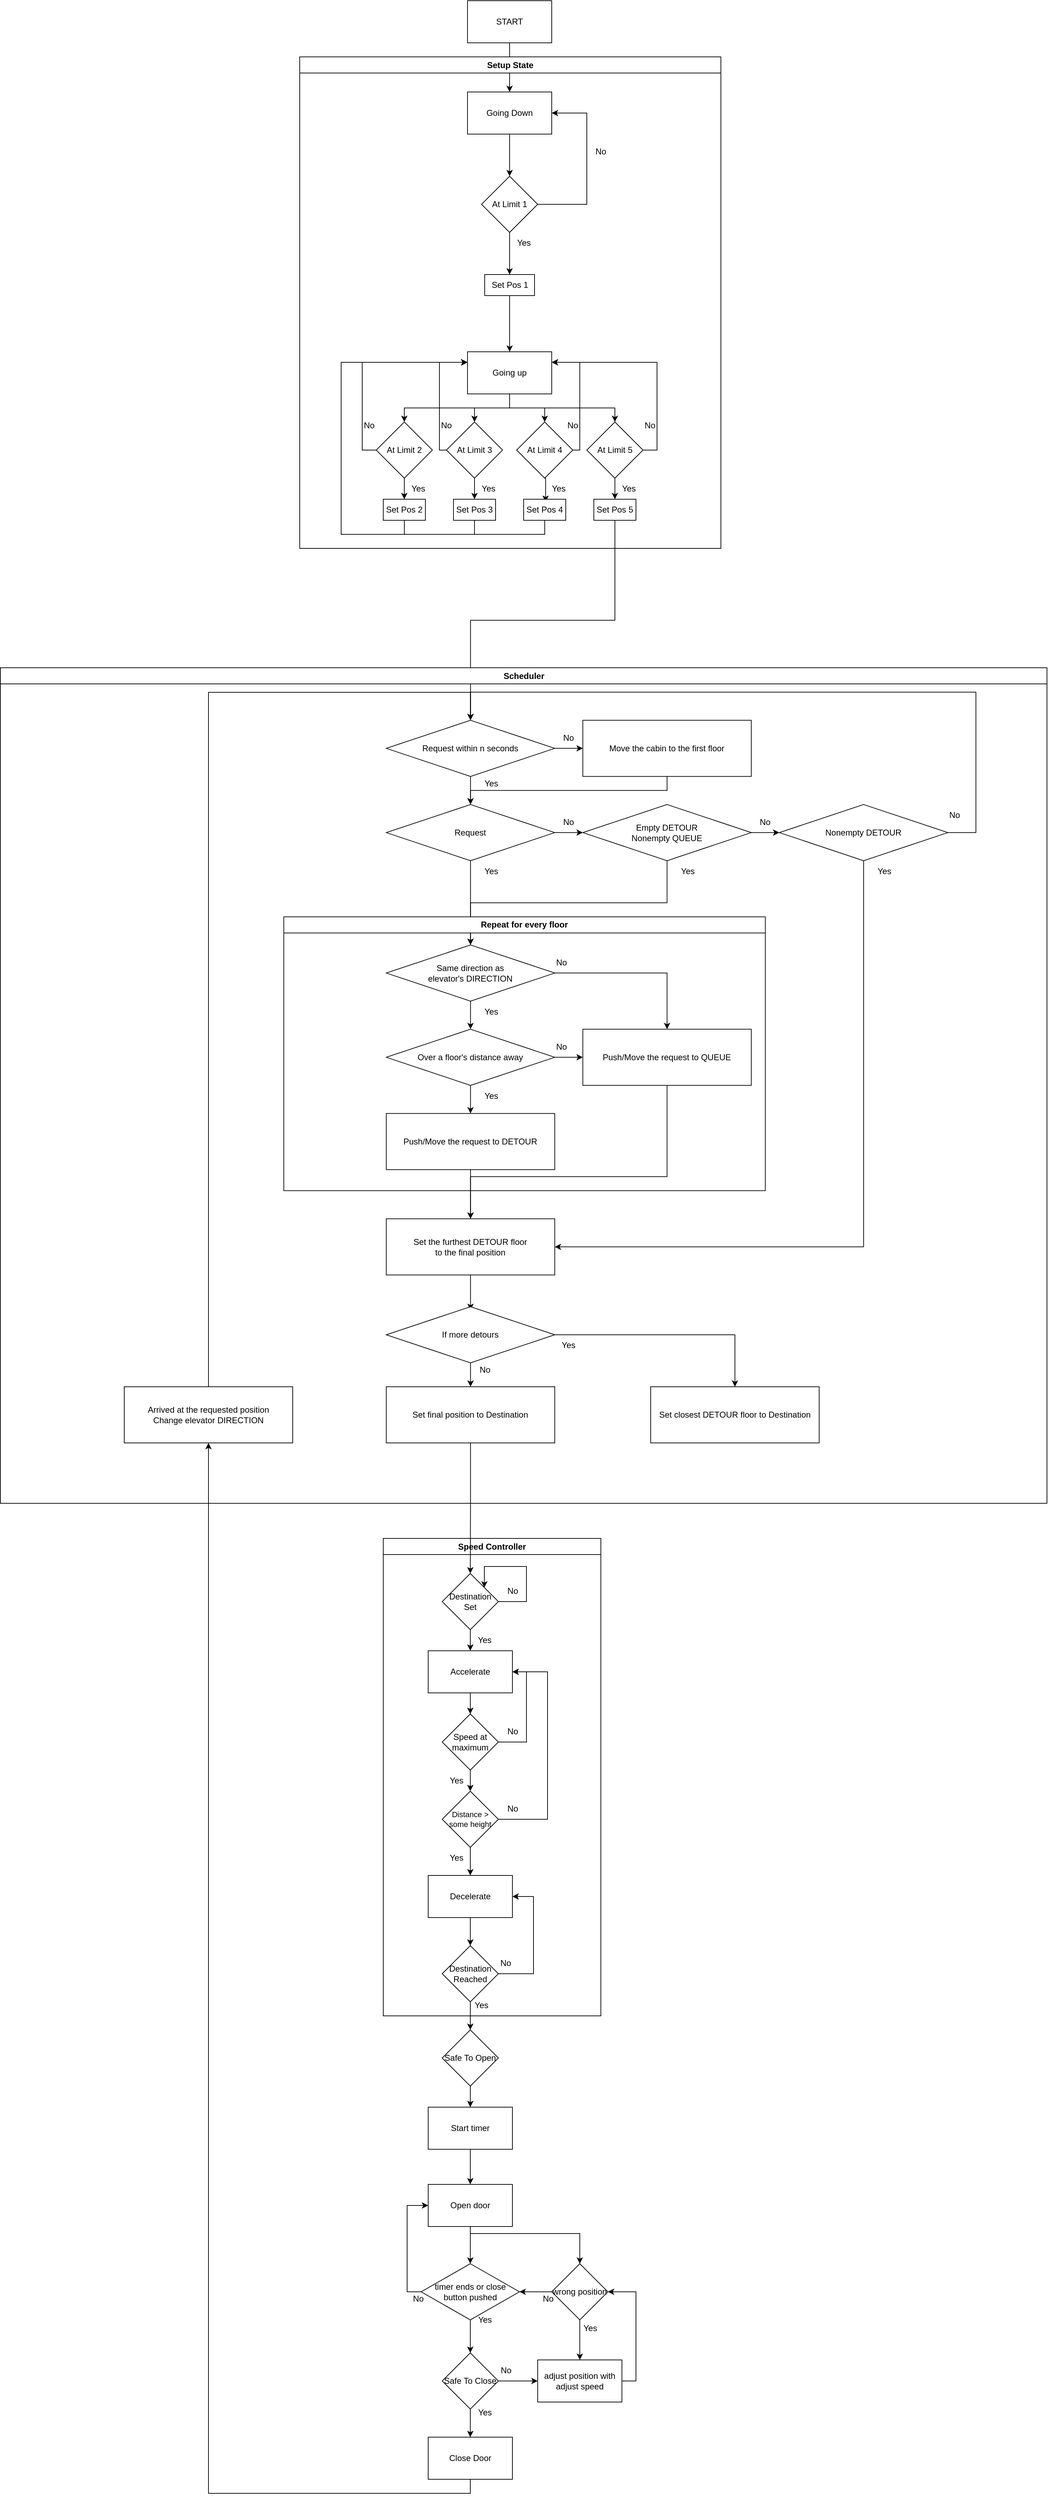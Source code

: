 <mxfile version="21.3.4" type="github">
  <diagram id="C5RBs43oDa-KdzZeNtuy" name="Page-1">
    <mxGraphModel dx="2062" dy="1802" grid="1" gridSize="10" guides="1" tooltips="1" connect="1" arrows="1" fold="1" page="1" pageScale="1" pageWidth="827" pageHeight="1169" math="0" shadow="0">
      <root>
        <mxCell id="WIyWlLk6GJQsqaUBKTNV-0" />
        <mxCell id="WIyWlLk6GJQsqaUBKTNV-1" parent="WIyWlLk6GJQsqaUBKTNV-0" />
        <mxCell id="KUegb2pEJNCCUv6VGKL3-1" value="START" style="rounded=0;whiteSpace=wrap;html=1;" parent="WIyWlLk6GJQsqaUBKTNV-1" vertex="1">
          <mxGeometry x="359" y="-260" width="120" height="60" as="geometry" />
        </mxCell>
        <mxCell id="PjDb65TZB7esLaK4prwO-40" style="edgeStyle=orthogonalEdgeStyle;rounded=0;orthogonalLoop=1;jettySize=auto;html=1;exitX=0.5;exitY=1;exitDx=0;exitDy=0;entryX=0.5;entryY=0;entryDx=0;entryDy=0;" parent="WIyWlLk6GJQsqaUBKTNV-1" source="KUegb2pEJNCCUv6VGKL3-19" target="PjDb65TZB7esLaK4prwO-33" edge="1">
          <mxGeometry relative="1" as="geometry" />
        </mxCell>
        <mxCell id="PjDb65TZB7esLaK4prwO-43" style="edgeStyle=orthogonalEdgeStyle;rounded=0;orthogonalLoop=1;jettySize=auto;html=1;exitX=0.5;exitY=1;exitDx=0;exitDy=0;entryX=0.5;entryY=0;entryDx=0;entryDy=0;" parent="WIyWlLk6GJQsqaUBKTNV-1" source="KUegb2pEJNCCUv6VGKL3-19" target="PjDb65TZB7esLaK4prwO-38" edge="1">
          <mxGeometry relative="1" as="geometry">
            <Array as="points">
              <mxPoint x="363" y="2920" />
              <mxPoint x="519" y="2920" />
            </Array>
          </mxGeometry>
        </mxCell>
        <mxCell id="KUegb2pEJNCCUv6VGKL3-19" value="&lt;div&gt;Open door&lt;br&gt;&lt;/div&gt;" style="rounded=0;whiteSpace=wrap;html=1;" parent="WIyWlLk6GJQsqaUBKTNV-1" vertex="1">
          <mxGeometry x="303" y="2850" width="120" height="60" as="geometry" />
        </mxCell>
        <mxCell id="MLI5FqGJ_AWgqwZT2h3A-171" style="edgeStyle=orthogonalEdgeStyle;rounded=0;orthogonalLoop=1;jettySize=auto;html=1;exitX=0.5;exitY=1;exitDx=0;exitDy=0;entryX=0.5;entryY=0;entryDx=0;entryDy=0;" edge="1" parent="WIyWlLk6GJQsqaUBKTNV-1" source="KUegb2pEJNCCUv6VGKL3-20" target="MLI5FqGJ_AWgqwZT2h3A-170">
          <mxGeometry relative="1" as="geometry" />
        </mxCell>
        <mxCell id="KUegb2pEJNCCUv6VGKL3-20" value="Safe To Open" style="rhombus;whiteSpace=wrap;html=1;" parent="WIyWlLk6GJQsqaUBKTNV-1" vertex="1">
          <mxGeometry x="323" y="2630" width="80" height="80" as="geometry" />
        </mxCell>
        <mxCell id="PjDb65TZB7esLaK4prwO-21" style="edgeStyle=orthogonalEdgeStyle;rounded=0;orthogonalLoop=1;jettySize=auto;html=1;exitX=0.5;exitY=1;exitDx=0;exitDy=0;entryX=0.5;entryY=0;entryDx=0;entryDy=0;" parent="WIyWlLk6GJQsqaUBKTNV-1" source="KUegb2pEJNCCUv6VGKL3-28" target="KUegb2pEJNCCUv6VGKL3-30" edge="1">
          <mxGeometry relative="1" as="geometry" />
        </mxCell>
        <mxCell id="MLI5FqGJ_AWgqwZT2h3A-175" style="edgeStyle=orthogonalEdgeStyle;rounded=0;orthogonalLoop=1;jettySize=auto;html=1;exitX=1;exitY=0.5;exitDx=0;exitDy=0;entryX=0;entryY=0.5;entryDx=0;entryDy=0;" edge="1" parent="WIyWlLk6GJQsqaUBKTNV-1" source="KUegb2pEJNCCUv6VGKL3-28" target="PjDb65TZB7esLaK4prwO-39">
          <mxGeometry relative="1" as="geometry" />
        </mxCell>
        <mxCell id="KUegb2pEJNCCUv6VGKL3-28" value="Safe To Close" style="rhombus;whiteSpace=wrap;html=1;" parent="WIyWlLk6GJQsqaUBKTNV-1" vertex="1">
          <mxGeometry x="323" y="3090" width="80" height="80" as="geometry" />
        </mxCell>
        <mxCell id="MLI5FqGJ_AWgqwZT2h3A-163" style="edgeStyle=orthogonalEdgeStyle;rounded=0;orthogonalLoop=1;jettySize=auto;html=1;exitX=0.5;exitY=1;exitDx=0;exitDy=0;entryX=0.5;entryY=1;entryDx=0;entryDy=0;" edge="1" parent="WIyWlLk6GJQsqaUBKTNV-1" source="KUegb2pEJNCCUv6VGKL3-30" target="MLI5FqGJ_AWgqwZT2h3A-59">
          <mxGeometry relative="1" as="geometry">
            <mxPoint x="290" y="2026" as="targetPoint" />
          </mxGeometry>
        </mxCell>
        <mxCell id="KUegb2pEJNCCUv6VGKL3-30" value="Close Door" style="rounded=0;whiteSpace=wrap;html=1;" parent="WIyWlLk6GJQsqaUBKTNV-1" vertex="1">
          <mxGeometry x="303" y="3210" width="120" height="60" as="geometry" />
        </mxCell>
        <mxCell id="PjDb65TZB7esLaK4prwO-0" value="" style="endArrow=classic;html=1;rounded=0;exitX=0.5;exitY=1;exitDx=0;exitDy=0;entryX=0.5;entryY=0;entryDx=0;entryDy=0;" parent="WIyWlLk6GJQsqaUBKTNV-1" source="KUegb2pEJNCCUv6VGKL3-1" target="idZ3cXCQBG7l4Nyf4EMK-48" edge="1">
          <mxGeometry width="50" height="50" relative="1" as="geometry">
            <mxPoint x="180" y="60" as="sourcePoint" />
            <mxPoint x="420" y="-130" as="targetPoint" />
          </mxGeometry>
        </mxCell>
        <mxCell id="PjDb65TZB7esLaK4prwO-41" style="edgeStyle=orthogonalEdgeStyle;rounded=0;orthogonalLoop=1;jettySize=auto;html=1;exitX=0.5;exitY=1;exitDx=0;exitDy=0;entryX=0.5;entryY=0;entryDx=0;entryDy=0;" parent="WIyWlLk6GJQsqaUBKTNV-1" source="PjDb65TZB7esLaK4prwO-33" target="KUegb2pEJNCCUv6VGKL3-28" edge="1">
          <mxGeometry relative="1" as="geometry" />
        </mxCell>
        <mxCell id="PjDb65TZB7esLaK4prwO-42" style="edgeStyle=orthogonalEdgeStyle;rounded=0;orthogonalLoop=1;jettySize=auto;html=1;exitX=0;exitY=0.5;exitDx=0;exitDy=0;entryX=0;entryY=0.5;entryDx=0;entryDy=0;" parent="WIyWlLk6GJQsqaUBKTNV-1" source="PjDb65TZB7esLaK4prwO-33" target="KUegb2pEJNCCUv6VGKL3-19" edge="1">
          <mxGeometry relative="1" as="geometry" />
        </mxCell>
        <mxCell id="PjDb65TZB7esLaK4prwO-33" value="&lt;div&gt;timer ends or close &lt;br&gt;&lt;/div&gt;&lt;div&gt;button pushed&lt;/div&gt;" style="rhombus;whiteSpace=wrap;html=1;" parent="WIyWlLk6GJQsqaUBKTNV-1" vertex="1">
          <mxGeometry x="293" y="2963" width="140" height="80" as="geometry" />
        </mxCell>
        <mxCell id="PjDb65TZB7esLaK4prwO-44" style="edgeStyle=orthogonalEdgeStyle;rounded=0;orthogonalLoop=1;jettySize=auto;html=1;exitX=0.5;exitY=1;exitDx=0;exitDy=0;entryX=0.5;entryY=0;entryDx=0;entryDy=0;" parent="WIyWlLk6GJQsqaUBKTNV-1" source="PjDb65TZB7esLaK4prwO-38" target="PjDb65TZB7esLaK4prwO-39" edge="1">
          <mxGeometry relative="1" as="geometry" />
        </mxCell>
        <mxCell id="PjDb65TZB7esLaK4prwO-46" style="edgeStyle=orthogonalEdgeStyle;rounded=0;orthogonalLoop=1;jettySize=auto;html=1;exitX=0;exitY=0.5;exitDx=0;exitDy=0;entryX=1;entryY=0.5;entryDx=0;entryDy=0;" parent="WIyWlLk6GJQsqaUBKTNV-1" source="PjDb65TZB7esLaK4prwO-38" target="PjDb65TZB7esLaK4prwO-33" edge="1">
          <mxGeometry relative="1" as="geometry" />
        </mxCell>
        <mxCell id="PjDb65TZB7esLaK4prwO-38" value="wrong position" style="rhombus;whiteSpace=wrap;html=1;" parent="WIyWlLk6GJQsqaUBKTNV-1" vertex="1">
          <mxGeometry x="479" y="2963" width="80" height="80" as="geometry" />
        </mxCell>
        <mxCell id="PjDb65TZB7esLaK4prwO-45" style="edgeStyle=orthogonalEdgeStyle;rounded=0;orthogonalLoop=1;jettySize=auto;html=1;exitX=1;exitY=0.5;exitDx=0;exitDy=0;entryX=1;entryY=0.5;entryDx=0;entryDy=0;" parent="WIyWlLk6GJQsqaUBKTNV-1" source="PjDb65TZB7esLaK4prwO-39" target="PjDb65TZB7esLaK4prwO-38" edge="1">
          <mxGeometry relative="1" as="geometry" />
        </mxCell>
        <mxCell id="PjDb65TZB7esLaK4prwO-39" value="adjust position with adjust speed" style="rounded=0;whiteSpace=wrap;html=1;" parent="WIyWlLk6GJQsqaUBKTNV-1" vertex="1">
          <mxGeometry x="459" y="3100" width="120" height="60" as="geometry" />
        </mxCell>
        <mxCell id="idZ3cXCQBG7l4Nyf4EMK-47" style="edgeStyle=orthogonalEdgeStyle;rounded=0;orthogonalLoop=1;jettySize=auto;html=1;exitX=0.5;exitY=1;exitDx=0;exitDy=0;entryX=0.5;entryY=0;entryDx=0;entryDy=0;" parent="WIyWlLk6GJQsqaUBKTNV-1" source="idZ3cXCQBG7l4Nyf4EMK-48" target="idZ3cXCQBG7l4Nyf4EMK-53" edge="1">
          <mxGeometry relative="1" as="geometry" />
        </mxCell>
        <mxCell id="idZ3cXCQBG7l4Nyf4EMK-48" value="Going Down&lt;div&gt;&lt;/div&gt;" style="rounded=0;whiteSpace=wrap;html=1;" parent="WIyWlLk6GJQsqaUBKTNV-1" vertex="1">
          <mxGeometry x="359" y="-130" width="120" height="60" as="geometry" />
        </mxCell>
        <mxCell id="idZ3cXCQBG7l4Nyf4EMK-51" style="edgeStyle=orthogonalEdgeStyle;rounded=0;orthogonalLoop=1;jettySize=auto;html=1;exitX=1;exitY=0.5;exitDx=0;exitDy=0;entryX=1;entryY=0.5;entryDx=0;entryDy=0;" parent="WIyWlLk6GJQsqaUBKTNV-1" source="idZ3cXCQBG7l4Nyf4EMK-53" target="idZ3cXCQBG7l4Nyf4EMK-48" edge="1">
          <mxGeometry relative="1" as="geometry">
            <Array as="points">
              <mxPoint x="529" y="30" />
              <mxPoint x="529" y="-100" />
            </Array>
          </mxGeometry>
        </mxCell>
        <mxCell id="idZ3cXCQBG7l4Nyf4EMK-52" style="edgeStyle=orthogonalEdgeStyle;rounded=0;orthogonalLoop=1;jettySize=auto;html=1;exitX=0.5;exitY=1;exitDx=0;exitDy=0;entryX=0.5;entryY=0;entryDx=0;entryDy=0;" parent="WIyWlLk6GJQsqaUBKTNV-1" source="idZ3cXCQBG7l4Nyf4EMK-53" target="idZ3cXCQBG7l4Nyf4EMK-92" edge="1">
          <mxGeometry relative="1" as="geometry" />
        </mxCell>
        <mxCell id="idZ3cXCQBG7l4Nyf4EMK-53" value="At Limit 1" style="rhombus;whiteSpace=wrap;html=1;" parent="WIyWlLk6GJQsqaUBKTNV-1" vertex="1">
          <mxGeometry x="379" y="-10" width="80" height="80" as="geometry" />
        </mxCell>
        <mxCell id="idZ3cXCQBG7l4Nyf4EMK-54" value="No" style="text;html=1;strokeColor=none;fillColor=none;align=center;verticalAlign=middle;whiteSpace=wrap;rounded=0;" parent="WIyWlLk6GJQsqaUBKTNV-1" vertex="1">
          <mxGeometry x="519" y="-60" width="60" height="30" as="geometry" />
        </mxCell>
        <mxCell id="idZ3cXCQBG7l4Nyf4EMK-55" value="Yes" style="text;html=1;align=center;verticalAlign=middle;resizable=0;points=[];autosize=1;strokeColor=none;fillColor=none;" parent="WIyWlLk6GJQsqaUBKTNV-1" vertex="1">
          <mxGeometry x="419" y="70" width="40" height="30" as="geometry" />
        </mxCell>
        <mxCell id="idZ3cXCQBG7l4Nyf4EMK-56" style="edgeStyle=orthogonalEdgeStyle;rounded=0;orthogonalLoop=1;jettySize=auto;html=1;exitX=0.5;exitY=1;exitDx=0;exitDy=0;" parent="WIyWlLk6GJQsqaUBKTNV-1" source="idZ3cXCQBG7l4Nyf4EMK-60" target="idZ3cXCQBG7l4Nyf4EMK-66" edge="1">
          <mxGeometry relative="1" as="geometry" />
        </mxCell>
        <mxCell id="idZ3cXCQBG7l4Nyf4EMK-57" style="edgeStyle=orthogonalEdgeStyle;rounded=0;orthogonalLoop=1;jettySize=auto;html=1;exitX=0.5;exitY=1;exitDx=0;exitDy=0;entryX=0.5;entryY=0;entryDx=0;entryDy=0;" parent="WIyWlLk6GJQsqaUBKTNV-1" source="idZ3cXCQBG7l4Nyf4EMK-60" target="idZ3cXCQBG7l4Nyf4EMK-63" edge="1">
          <mxGeometry relative="1" as="geometry" />
        </mxCell>
        <mxCell id="idZ3cXCQBG7l4Nyf4EMK-58" style="edgeStyle=orthogonalEdgeStyle;rounded=0;orthogonalLoop=1;jettySize=auto;html=1;exitX=0.5;exitY=1;exitDx=0;exitDy=0;entryX=0.5;entryY=0;entryDx=0;entryDy=0;" parent="WIyWlLk6GJQsqaUBKTNV-1" source="idZ3cXCQBG7l4Nyf4EMK-60" target="idZ3cXCQBG7l4Nyf4EMK-69" edge="1">
          <mxGeometry relative="1" as="geometry" />
        </mxCell>
        <mxCell id="idZ3cXCQBG7l4Nyf4EMK-59" style="edgeStyle=orthogonalEdgeStyle;rounded=0;orthogonalLoop=1;jettySize=auto;html=1;exitX=0.5;exitY=1;exitDx=0;exitDy=0;entryX=0.5;entryY=0;entryDx=0;entryDy=0;" parent="WIyWlLk6GJQsqaUBKTNV-1" source="idZ3cXCQBG7l4Nyf4EMK-60" target="idZ3cXCQBG7l4Nyf4EMK-72" edge="1">
          <mxGeometry relative="1" as="geometry" />
        </mxCell>
        <mxCell id="idZ3cXCQBG7l4Nyf4EMK-60" value="Going up" style="rounded=0;whiteSpace=wrap;html=1;" parent="WIyWlLk6GJQsqaUBKTNV-1" vertex="1">
          <mxGeometry x="359" y="240" width="120" height="60" as="geometry" />
        </mxCell>
        <mxCell id="idZ3cXCQBG7l4Nyf4EMK-61" style="edgeStyle=orthogonalEdgeStyle;rounded=0;orthogonalLoop=1;jettySize=auto;html=1;exitX=0.5;exitY=1;exitDx=0;exitDy=0;entryX=0.5;entryY=0;entryDx=0;entryDy=0;" parent="WIyWlLk6GJQsqaUBKTNV-1" source="idZ3cXCQBG7l4Nyf4EMK-63" target="idZ3cXCQBG7l4Nyf4EMK-76" edge="1">
          <mxGeometry relative="1" as="geometry" />
        </mxCell>
        <mxCell id="idZ3cXCQBG7l4Nyf4EMK-62" style="edgeStyle=orthogonalEdgeStyle;rounded=0;orthogonalLoop=1;jettySize=auto;html=1;exitX=0;exitY=0.5;exitDx=0;exitDy=0;entryX=0;entryY=0.25;entryDx=0;entryDy=0;" parent="WIyWlLk6GJQsqaUBKTNV-1" source="idZ3cXCQBG7l4Nyf4EMK-63" target="idZ3cXCQBG7l4Nyf4EMK-60" edge="1">
          <mxGeometry relative="1" as="geometry">
            <Array as="points">
              <mxPoint x="319" y="380" />
              <mxPoint x="319" y="255" />
            </Array>
          </mxGeometry>
        </mxCell>
        <mxCell id="idZ3cXCQBG7l4Nyf4EMK-63" value="At Limit 3" style="rhombus;whiteSpace=wrap;html=1;" parent="WIyWlLk6GJQsqaUBKTNV-1" vertex="1">
          <mxGeometry x="329" y="340" width="80" height="80" as="geometry" />
        </mxCell>
        <mxCell id="idZ3cXCQBG7l4Nyf4EMK-64" style="edgeStyle=orthogonalEdgeStyle;rounded=0;orthogonalLoop=1;jettySize=auto;html=1;exitX=0.5;exitY=1;exitDx=0;exitDy=0;entryX=0.5;entryY=0;entryDx=0;entryDy=0;" parent="WIyWlLk6GJQsqaUBKTNV-1" source="idZ3cXCQBG7l4Nyf4EMK-66" target="idZ3cXCQBG7l4Nyf4EMK-74" edge="1">
          <mxGeometry relative="1" as="geometry" />
        </mxCell>
        <mxCell id="idZ3cXCQBG7l4Nyf4EMK-65" style="edgeStyle=orthogonalEdgeStyle;rounded=0;orthogonalLoop=1;jettySize=auto;html=1;exitX=0;exitY=0.5;exitDx=0;exitDy=0;entryX=0;entryY=0.25;entryDx=0;entryDy=0;" parent="WIyWlLk6GJQsqaUBKTNV-1" source="idZ3cXCQBG7l4Nyf4EMK-66" target="idZ3cXCQBG7l4Nyf4EMK-60" edge="1">
          <mxGeometry relative="1" as="geometry" />
        </mxCell>
        <mxCell id="idZ3cXCQBG7l4Nyf4EMK-66" value="At Limit 2" style="rhombus;whiteSpace=wrap;html=1;" parent="WIyWlLk6GJQsqaUBKTNV-1" vertex="1">
          <mxGeometry x="229" y="340" width="80" height="80" as="geometry" />
        </mxCell>
        <mxCell id="idZ3cXCQBG7l4Nyf4EMK-67" style="edgeStyle=orthogonalEdgeStyle;rounded=0;orthogonalLoop=1;jettySize=auto;html=1;exitX=0.5;exitY=1;exitDx=0;exitDy=0;entryX=0.521;entryY=0.129;entryDx=0;entryDy=0;entryPerimeter=0;" parent="WIyWlLk6GJQsqaUBKTNV-1" source="idZ3cXCQBG7l4Nyf4EMK-69" target="idZ3cXCQBG7l4Nyf4EMK-78" edge="1">
          <mxGeometry relative="1" as="geometry" />
        </mxCell>
        <mxCell id="idZ3cXCQBG7l4Nyf4EMK-68" style="edgeStyle=orthogonalEdgeStyle;rounded=0;orthogonalLoop=1;jettySize=auto;html=1;exitX=1;exitY=0.5;exitDx=0;exitDy=0;entryX=1;entryY=0.25;entryDx=0;entryDy=0;" parent="WIyWlLk6GJQsqaUBKTNV-1" source="idZ3cXCQBG7l4Nyf4EMK-69" target="idZ3cXCQBG7l4Nyf4EMK-60" edge="1">
          <mxGeometry relative="1" as="geometry">
            <Array as="points">
              <mxPoint x="519" y="380" />
              <mxPoint x="519" y="255" />
            </Array>
          </mxGeometry>
        </mxCell>
        <mxCell id="idZ3cXCQBG7l4Nyf4EMK-69" value="At Limit 4" style="rhombus;whiteSpace=wrap;html=1;" parent="WIyWlLk6GJQsqaUBKTNV-1" vertex="1">
          <mxGeometry x="429" y="340" width="80" height="80" as="geometry" />
        </mxCell>
        <mxCell id="idZ3cXCQBG7l4Nyf4EMK-70" style="edgeStyle=orthogonalEdgeStyle;rounded=0;orthogonalLoop=1;jettySize=auto;html=1;exitX=0.5;exitY=1;exitDx=0;exitDy=0;entryX=0.5;entryY=0;entryDx=0;entryDy=0;" parent="WIyWlLk6GJQsqaUBKTNV-1" source="idZ3cXCQBG7l4Nyf4EMK-72" target="idZ3cXCQBG7l4Nyf4EMK-80" edge="1">
          <mxGeometry relative="1" as="geometry" />
        </mxCell>
        <mxCell id="idZ3cXCQBG7l4Nyf4EMK-71" style="edgeStyle=orthogonalEdgeStyle;rounded=0;orthogonalLoop=1;jettySize=auto;html=1;exitX=1;exitY=0.5;exitDx=0;exitDy=0;entryX=1;entryY=0.25;entryDx=0;entryDy=0;" parent="WIyWlLk6GJQsqaUBKTNV-1" source="idZ3cXCQBG7l4Nyf4EMK-72" target="idZ3cXCQBG7l4Nyf4EMK-60" edge="1">
          <mxGeometry relative="1" as="geometry" />
        </mxCell>
        <mxCell id="idZ3cXCQBG7l4Nyf4EMK-72" value="At Limit 5" style="rhombus;whiteSpace=wrap;html=1;" parent="WIyWlLk6GJQsqaUBKTNV-1" vertex="1">
          <mxGeometry x="529" y="340" width="80" height="80" as="geometry" />
        </mxCell>
        <mxCell id="idZ3cXCQBG7l4Nyf4EMK-73" style="edgeStyle=orthogonalEdgeStyle;rounded=0;orthogonalLoop=1;jettySize=auto;html=1;exitX=0.5;exitY=1;exitDx=0;exitDy=0;entryX=0;entryY=0.25;entryDx=0;entryDy=0;" parent="WIyWlLk6GJQsqaUBKTNV-1" source="idZ3cXCQBG7l4Nyf4EMK-74" target="idZ3cXCQBG7l4Nyf4EMK-60" edge="1">
          <mxGeometry relative="1" as="geometry">
            <Array as="points">
              <mxPoint x="269" y="500" />
              <mxPoint x="179" y="500" />
              <mxPoint x="179" y="255" />
            </Array>
          </mxGeometry>
        </mxCell>
        <mxCell id="idZ3cXCQBG7l4Nyf4EMK-74" value="Set Pos 2" style="rounded=0;whiteSpace=wrap;html=1;" parent="WIyWlLk6GJQsqaUBKTNV-1" vertex="1">
          <mxGeometry x="239" y="450" width="60" height="30" as="geometry" />
        </mxCell>
        <mxCell id="idZ3cXCQBG7l4Nyf4EMK-75" style="edgeStyle=orthogonalEdgeStyle;rounded=0;orthogonalLoop=1;jettySize=auto;html=1;exitX=0.5;exitY=1;exitDx=0;exitDy=0;entryX=0;entryY=0.25;entryDx=0;entryDy=0;" parent="WIyWlLk6GJQsqaUBKTNV-1" source="idZ3cXCQBG7l4Nyf4EMK-76" target="idZ3cXCQBG7l4Nyf4EMK-60" edge="1">
          <mxGeometry relative="1" as="geometry">
            <Array as="points">
              <mxPoint x="369" y="500" />
              <mxPoint x="179" y="500" />
              <mxPoint x="179" y="255" />
            </Array>
          </mxGeometry>
        </mxCell>
        <mxCell id="idZ3cXCQBG7l4Nyf4EMK-76" value="&lt;div&gt;Set Pos 3&lt;/div&gt;" style="rounded=0;whiteSpace=wrap;html=1;" parent="WIyWlLk6GJQsqaUBKTNV-1" vertex="1">
          <mxGeometry x="339" y="450" width="60" height="30" as="geometry" />
        </mxCell>
        <mxCell id="idZ3cXCQBG7l4Nyf4EMK-77" style="edgeStyle=orthogonalEdgeStyle;rounded=0;orthogonalLoop=1;jettySize=auto;html=1;exitX=0.5;exitY=1;exitDx=0;exitDy=0;entryX=0;entryY=0.25;entryDx=0;entryDy=0;" parent="WIyWlLk6GJQsqaUBKTNV-1" source="idZ3cXCQBG7l4Nyf4EMK-78" target="idZ3cXCQBG7l4Nyf4EMK-60" edge="1">
          <mxGeometry relative="1" as="geometry">
            <Array as="points">
              <mxPoint x="469" y="500" />
              <mxPoint x="179" y="500" />
              <mxPoint x="179" y="255" />
            </Array>
          </mxGeometry>
        </mxCell>
        <mxCell id="idZ3cXCQBG7l4Nyf4EMK-78" value="&lt;div&gt;Set Pos 4&lt;/div&gt;" style="rounded=0;whiteSpace=wrap;html=1;" parent="WIyWlLk6GJQsqaUBKTNV-1" vertex="1">
          <mxGeometry x="439" y="450" width="60" height="30" as="geometry" />
        </mxCell>
        <mxCell id="idZ3cXCQBG7l4Nyf4EMK-79" style="edgeStyle=orthogonalEdgeStyle;rounded=0;orthogonalLoop=1;jettySize=auto;html=1;exitX=0.5;exitY=1;exitDx=0;exitDy=0;entryX=0.5;entryY=0;entryDx=0;entryDy=0;" parent="WIyWlLk6GJQsqaUBKTNV-1" source="idZ3cXCQBG7l4Nyf4EMK-80" target="MLI5FqGJ_AWgqwZT2h3A-93" edge="1">
          <mxGeometry relative="1" as="geometry">
            <mxPoint x="370" y="760" as="targetPoint" />
          </mxGeometry>
        </mxCell>
        <mxCell id="idZ3cXCQBG7l4Nyf4EMK-80" value="Set Pos 5" style="rounded=0;whiteSpace=wrap;html=1;" parent="WIyWlLk6GJQsqaUBKTNV-1" vertex="1">
          <mxGeometry x="539" y="450" width="60" height="30" as="geometry" />
        </mxCell>
        <mxCell id="idZ3cXCQBG7l4Nyf4EMK-81" value="No" style="text;html=1;strokeColor=none;fillColor=none;align=center;verticalAlign=middle;whiteSpace=wrap;rounded=0;" parent="WIyWlLk6GJQsqaUBKTNV-1" vertex="1">
          <mxGeometry x="189" y="330" width="60" height="30" as="geometry" />
        </mxCell>
        <mxCell id="idZ3cXCQBG7l4Nyf4EMK-82" value="No" style="text;html=1;strokeColor=none;fillColor=none;align=center;verticalAlign=middle;whiteSpace=wrap;rounded=0;" parent="WIyWlLk6GJQsqaUBKTNV-1" vertex="1">
          <mxGeometry x="299" y="330" width="60" height="30" as="geometry" />
        </mxCell>
        <mxCell id="idZ3cXCQBG7l4Nyf4EMK-83" value="No" style="text;html=1;strokeColor=none;fillColor=none;align=center;verticalAlign=middle;whiteSpace=wrap;rounded=0;" parent="WIyWlLk6GJQsqaUBKTNV-1" vertex="1">
          <mxGeometry x="479" y="330" width="60" height="30" as="geometry" />
        </mxCell>
        <mxCell id="idZ3cXCQBG7l4Nyf4EMK-84" value="No" style="text;html=1;strokeColor=none;fillColor=none;align=center;verticalAlign=middle;whiteSpace=wrap;rounded=0;" parent="WIyWlLk6GJQsqaUBKTNV-1" vertex="1">
          <mxGeometry x="589" y="330" width="60" height="30" as="geometry" />
        </mxCell>
        <mxCell id="idZ3cXCQBG7l4Nyf4EMK-85" value="Yes" style="text;html=1;strokeColor=none;fillColor=none;align=center;verticalAlign=middle;whiteSpace=wrap;rounded=0;" parent="WIyWlLk6GJQsqaUBKTNV-1" vertex="1">
          <mxGeometry x="259" y="420" width="60" height="30" as="geometry" />
        </mxCell>
        <mxCell id="idZ3cXCQBG7l4Nyf4EMK-86" value="Yes" style="text;html=1;strokeColor=none;fillColor=none;align=center;verticalAlign=middle;whiteSpace=wrap;rounded=0;" parent="WIyWlLk6GJQsqaUBKTNV-1" vertex="1">
          <mxGeometry x="359" y="420" width="60" height="30" as="geometry" />
        </mxCell>
        <mxCell id="idZ3cXCQBG7l4Nyf4EMK-87" value="Yes" style="text;html=1;strokeColor=none;fillColor=none;align=center;verticalAlign=middle;whiteSpace=wrap;rounded=0;" parent="WIyWlLk6GJQsqaUBKTNV-1" vertex="1">
          <mxGeometry x="459" y="420" width="60" height="30" as="geometry" />
        </mxCell>
        <mxCell id="idZ3cXCQBG7l4Nyf4EMK-88" value="Yes" style="text;html=1;strokeColor=none;fillColor=none;align=center;verticalAlign=middle;whiteSpace=wrap;rounded=0;" parent="WIyWlLk6GJQsqaUBKTNV-1" vertex="1">
          <mxGeometry x="559" y="420" width="60" height="30" as="geometry" />
        </mxCell>
        <mxCell id="idZ3cXCQBG7l4Nyf4EMK-89" style="edgeStyle=orthogonalEdgeStyle;rounded=0;orthogonalLoop=1;jettySize=auto;html=1;exitX=0.5;exitY=1;exitDx=0;exitDy=0;" parent="WIyWlLk6GJQsqaUBKTNV-1" source="idZ3cXCQBG7l4Nyf4EMK-74" target="idZ3cXCQBG7l4Nyf4EMK-74" edge="1">
          <mxGeometry relative="1" as="geometry" />
        </mxCell>
        <mxCell id="idZ3cXCQBG7l4Nyf4EMK-91" style="edgeStyle=orthogonalEdgeStyle;rounded=0;orthogonalLoop=1;jettySize=auto;html=1;exitX=0.5;exitY=1;exitDx=0;exitDy=0;entryX=0.5;entryY=0;entryDx=0;entryDy=0;" parent="WIyWlLk6GJQsqaUBKTNV-1" source="idZ3cXCQBG7l4Nyf4EMK-92" target="idZ3cXCQBG7l4Nyf4EMK-60" edge="1">
          <mxGeometry relative="1" as="geometry" />
        </mxCell>
        <mxCell id="idZ3cXCQBG7l4Nyf4EMK-141" value="Setup State" style="swimlane;whiteSpace=wrap;html=1;" parent="WIyWlLk6GJQsqaUBKTNV-1" vertex="1">
          <mxGeometry x="120" y="-180" width="600" height="700" as="geometry" />
        </mxCell>
        <mxCell id="idZ3cXCQBG7l4Nyf4EMK-92" value="&lt;div&gt;Set Pos 1&lt;br&gt;&lt;/div&gt;" style="rounded=0;whiteSpace=wrap;html=1;" parent="idZ3cXCQBG7l4Nyf4EMK-141" vertex="1">
          <mxGeometry x="263.5" y="310" width="71" height="30" as="geometry" />
        </mxCell>
        <mxCell id="MLI5FqGJ_AWgqwZT2h3A-0" value="Scheduler" style="swimlane;whiteSpace=wrap;html=1;" vertex="1" parent="WIyWlLk6GJQsqaUBKTNV-1">
          <mxGeometry x="-306.5" y="690" width="1491" height="1190" as="geometry" />
        </mxCell>
        <mxCell id="MLI5FqGJ_AWgqwZT2h3A-57" value="Set closest DETOUR floor to Destination" style="rounded=0;whiteSpace=wrap;html=1;" vertex="1" parent="MLI5FqGJ_AWgqwZT2h3A-0">
          <mxGeometry x="926.5" y="1024" width="240" height="80" as="geometry" />
        </mxCell>
        <mxCell id="MLI5FqGJ_AWgqwZT2h3A-59" value="Arrived at the requested position&lt;br&gt;Change elevator DIRECTION" style="rounded=0;whiteSpace=wrap;html=1;" vertex="1" parent="MLI5FqGJ_AWgqwZT2h3A-0">
          <mxGeometry x="176.5" y="1024" width="240" height="80" as="geometry" />
        </mxCell>
        <mxCell id="MLI5FqGJ_AWgqwZT2h3A-62" value="Set the furthest DETOUR floor &lt;br&gt;to the final position" style="rounded=0;whiteSpace=wrap;html=1;" vertex="1" parent="MLI5FqGJ_AWgqwZT2h3A-0">
          <mxGeometry x="549.8" y="784.8" width="240" height="80" as="geometry" />
        </mxCell>
        <mxCell id="MLI5FqGJ_AWgqwZT2h3A-52" style="edgeStyle=orthogonalEdgeStyle;rounded=0;orthogonalLoop=1;jettySize=auto;html=1;exitX=0.5;exitY=1;exitDx=0;exitDy=0;entryX=0.5;entryY=0;entryDx=0;entryDy=0;" edge="1" parent="MLI5FqGJ_AWgqwZT2h3A-0" source="MLI5FqGJ_AWgqwZT2h3A-62">
          <mxGeometry relative="1" as="geometry">
            <mxPoint x="669.8" y="894.8" as="sourcePoint" />
            <mxPoint x="669.8" y="914.8" as="targetPoint" />
          </mxGeometry>
        </mxCell>
        <mxCell id="MLI5FqGJ_AWgqwZT2h3A-63" style="edgeStyle=orthogonalEdgeStyle;rounded=0;orthogonalLoop=1;jettySize=auto;html=1;exitX=0.5;exitY=1;exitDx=0;exitDy=0;" edge="1" parent="MLI5FqGJ_AWgqwZT2h3A-0" source="MLI5FqGJ_AWgqwZT2h3A-65">
          <mxGeometry relative="1" as="geometry">
            <mxPoint x="669.8" y="394.8" as="targetPoint" />
          </mxGeometry>
        </mxCell>
        <mxCell id="MLI5FqGJ_AWgqwZT2h3A-65" value="Request" style="rhombus;whiteSpace=wrap;html=1;" vertex="1" parent="MLI5FqGJ_AWgqwZT2h3A-0">
          <mxGeometry x="549.8" y="194.8" width="240" height="80" as="geometry" />
        </mxCell>
        <mxCell id="MLI5FqGJ_AWgqwZT2h3A-68" value="Empty DETOUR&lt;br&gt;Nonempty QUEUE" style="rhombus;whiteSpace=wrap;html=1;" vertex="1" parent="MLI5FqGJ_AWgqwZT2h3A-0">
          <mxGeometry x="829.8" y="194.8" width="240" height="80" as="geometry" />
        </mxCell>
        <mxCell id="MLI5FqGJ_AWgqwZT2h3A-64" style="edgeStyle=orthogonalEdgeStyle;rounded=0;orthogonalLoop=1;jettySize=auto;html=1;exitX=1;exitY=0.5;exitDx=0;exitDy=0;entryX=0;entryY=0.5;entryDx=0;entryDy=0;" edge="1" parent="MLI5FqGJ_AWgqwZT2h3A-0" source="MLI5FqGJ_AWgqwZT2h3A-65" target="MLI5FqGJ_AWgqwZT2h3A-68">
          <mxGeometry relative="1" as="geometry" />
        </mxCell>
        <mxCell id="MLI5FqGJ_AWgqwZT2h3A-69" value="No" style="text;html=1;strokeColor=none;fillColor=none;align=center;verticalAlign=middle;whiteSpace=wrap;rounded=0;" vertex="1" parent="MLI5FqGJ_AWgqwZT2h3A-0">
          <mxGeometry x="779.8" y="204.8" width="60" height="30" as="geometry" />
        </mxCell>
        <mxCell id="MLI5FqGJ_AWgqwZT2h3A-70" value="Yes" style="text;html=1;strokeColor=none;fillColor=none;align=center;verticalAlign=middle;whiteSpace=wrap;rounded=0;" vertex="1" parent="MLI5FqGJ_AWgqwZT2h3A-0">
          <mxGeometry x="669.8" y="274.8" width="60" height="30" as="geometry" />
        </mxCell>
        <mxCell id="MLI5FqGJ_AWgqwZT2h3A-73" value="Same direction as&lt;br&gt;elevator&#39;s DIRECTION" style="rhombus;whiteSpace=wrap;html=1;" vertex="1" parent="MLI5FqGJ_AWgqwZT2h3A-0">
          <mxGeometry x="549.8" y="394.8" width="240" height="80" as="geometry" />
        </mxCell>
        <mxCell id="MLI5FqGJ_AWgqwZT2h3A-66" style="edgeStyle=orthogonalEdgeStyle;rounded=0;orthogonalLoop=1;jettySize=auto;html=1;exitX=0.5;exitY=1;exitDx=0;exitDy=0;" edge="1" parent="MLI5FqGJ_AWgqwZT2h3A-0" source="MLI5FqGJ_AWgqwZT2h3A-68" target="MLI5FqGJ_AWgqwZT2h3A-73">
          <mxGeometry relative="1" as="geometry" />
        </mxCell>
        <mxCell id="MLI5FqGJ_AWgqwZT2h3A-76" value="Over a floor&#39;s distance away" style="rhombus;whiteSpace=wrap;html=1;" vertex="1" parent="MLI5FqGJ_AWgqwZT2h3A-0">
          <mxGeometry x="549.8" y="514.8" width="240" height="80" as="geometry" />
        </mxCell>
        <mxCell id="MLI5FqGJ_AWgqwZT2h3A-71" style="edgeStyle=orthogonalEdgeStyle;rounded=0;orthogonalLoop=1;jettySize=auto;html=1;exitX=0.5;exitY=1;exitDx=0;exitDy=0;entryX=0.5;entryY=0;entryDx=0;entryDy=0;" edge="1" parent="MLI5FqGJ_AWgqwZT2h3A-0" source="MLI5FqGJ_AWgqwZT2h3A-73" target="MLI5FqGJ_AWgqwZT2h3A-76">
          <mxGeometry relative="1" as="geometry" />
        </mxCell>
        <mxCell id="MLI5FqGJ_AWgqwZT2h3A-77" style="edgeStyle=orthogonalEdgeStyle;rounded=0;orthogonalLoop=1;jettySize=auto;html=1;exitX=0.5;exitY=1;exitDx=0;exitDy=0;entryX=0.5;entryY=0;entryDx=0;entryDy=0;" edge="1" parent="MLI5FqGJ_AWgqwZT2h3A-0" source="MLI5FqGJ_AWgqwZT2h3A-78" target="MLI5FqGJ_AWgqwZT2h3A-62">
          <mxGeometry relative="1" as="geometry" />
        </mxCell>
        <mxCell id="MLI5FqGJ_AWgqwZT2h3A-78" value="Push/Move the request to DETOUR" style="rounded=0;whiteSpace=wrap;html=1;" vertex="1" parent="MLI5FqGJ_AWgqwZT2h3A-0">
          <mxGeometry x="549.8" y="634.8" width="240" height="80" as="geometry" />
        </mxCell>
        <mxCell id="MLI5FqGJ_AWgqwZT2h3A-74" style="edgeStyle=orthogonalEdgeStyle;rounded=0;orthogonalLoop=1;jettySize=auto;html=1;exitX=0.5;exitY=1;exitDx=0;exitDy=0;entryX=0.5;entryY=0;entryDx=0;entryDy=0;" edge="1" parent="MLI5FqGJ_AWgqwZT2h3A-0" source="MLI5FqGJ_AWgqwZT2h3A-76" target="MLI5FqGJ_AWgqwZT2h3A-78">
          <mxGeometry relative="1" as="geometry" />
        </mxCell>
        <mxCell id="MLI5FqGJ_AWgqwZT2h3A-79" style="edgeStyle=orthogonalEdgeStyle;rounded=0;orthogonalLoop=1;jettySize=auto;html=1;exitX=0.5;exitY=1;exitDx=0;exitDy=0;entryX=0.5;entryY=0;entryDx=0;entryDy=0;" edge="1" parent="MLI5FqGJ_AWgqwZT2h3A-0" source="MLI5FqGJ_AWgqwZT2h3A-80" target="MLI5FqGJ_AWgqwZT2h3A-62">
          <mxGeometry relative="1" as="geometry">
            <Array as="points">
              <mxPoint x="949.8" y="724.8" />
              <mxPoint x="669.8" y="724.8" />
            </Array>
          </mxGeometry>
        </mxCell>
        <mxCell id="MLI5FqGJ_AWgqwZT2h3A-80" value="Push/Move the request to QUEUE" style="rounded=0;whiteSpace=wrap;html=1;" vertex="1" parent="MLI5FqGJ_AWgqwZT2h3A-0">
          <mxGeometry x="829.8" y="514.8" width="240" height="80" as="geometry" />
        </mxCell>
        <mxCell id="MLI5FqGJ_AWgqwZT2h3A-72" style="edgeStyle=orthogonalEdgeStyle;rounded=0;orthogonalLoop=1;jettySize=auto;html=1;exitX=1;exitY=0.5;exitDx=0;exitDy=0;" edge="1" parent="MLI5FqGJ_AWgqwZT2h3A-0" source="MLI5FqGJ_AWgqwZT2h3A-73" target="MLI5FqGJ_AWgqwZT2h3A-80">
          <mxGeometry relative="1" as="geometry" />
        </mxCell>
        <mxCell id="MLI5FqGJ_AWgqwZT2h3A-75" style="edgeStyle=orthogonalEdgeStyle;rounded=0;orthogonalLoop=1;jettySize=auto;html=1;exitX=1;exitY=0.5;exitDx=0;exitDy=0;entryX=0;entryY=0.5;entryDx=0;entryDy=0;" edge="1" parent="MLI5FqGJ_AWgqwZT2h3A-0" source="MLI5FqGJ_AWgqwZT2h3A-76" target="MLI5FqGJ_AWgqwZT2h3A-80">
          <mxGeometry relative="1" as="geometry" />
        </mxCell>
        <mxCell id="MLI5FqGJ_AWgqwZT2h3A-82" style="edgeStyle=orthogonalEdgeStyle;rounded=0;orthogonalLoop=1;jettySize=auto;html=1;exitX=0.5;exitY=1;exitDx=0;exitDy=0;entryX=1;entryY=0.5;entryDx=0;entryDy=0;" edge="1" parent="MLI5FqGJ_AWgqwZT2h3A-0" source="MLI5FqGJ_AWgqwZT2h3A-83" target="MLI5FqGJ_AWgqwZT2h3A-62">
          <mxGeometry relative="1" as="geometry" />
        </mxCell>
        <mxCell id="MLI5FqGJ_AWgqwZT2h3A-83" value="Nonempty DETOUR" style="rhombus;whiteSpace=wrap;html=1;" vertex="1" parent="MLI5FqGJ_AWgqwZT2h3A-0">
          <mxGeometry x="1109.8" y="194.8" width="240" height="80" as="geometry" />
        </mxCell>
        <mxCell id="MLI5FqGJ_AWgqwZT2h3A-67" style="edgeStyle=orthogonalEdgeStyle;rounded=0;orthogonalLoop=1;jettySize=auto;html=1;exitX=1;exitY=0.5;exitDx=0;exitDy=0;entryX=0;entryY=0.5;entryDx=0;entryDy=0;" edge="1" parent="MLI5FqGJ_AWgqwZT2h3A-0" source="MLI5FqGJ_AWgqwZT2h3A-68" target="MLI5FqGJ_AWgqwZT2h3A-83">
          <mxGeometry relative="1" as="geometry" />
        </mxCell>
        <mxCell id="MLI5FqGJ_AWgqwZT2h3A-84" value="No" style="text;html=1;strokeColor=none;fillColor=none;align=center;verticalAlign=middle;whiteSpace=wrap;rounded=0;" vertex="1" parent="MLI5FqGJ_AWgqwZT2h3A-0">
          <mxGeometry x="1059.8" y="204.8" width="60" height="30" as="geometry" />
        </mxCell>
        <mxCell id="MLI5FqGJ_AWgqwZT2h3A-85" value="Yes" style="text;html=1;strokeColor=none;fillColor=none;align=center;verticalAlign=middle;whiteSpace=wrap;rounded=0;" vertex="1" parent="MLI5FqGJ_AWgqwZT2h3A-0">
          <mxGeometry x="949.8" y="274.8" width="60" height="30" as="geometry" />
        </mxCell>
        <mxCell id="MLI5FqGJ_AWgqwZT2h3A-86" value="Yes" style="text;html=1;strokeColor=none;fillColor=none;align=center;verticalAlign=middle;whiteSpace=wrap;rounded=0;" vertex="1" parent="MLI5FqGJ_AWgqwZT2h3A-0">
          <mxGeometry x="1229.8" y="274.8" width="60" height="30" as="geometry" />
        </mxCell>
        <mxCell id="MLI5FqGJ_AWgqwZT2h3A-89" style="edgeStyle=orthogonalEdgeStyle;rounded=0;orthogonalLoop=1;jettySize=auto;html=1;exitX=0.5;exitY=1;exitDx=0;exitDy=0;entryX=0.5;entryY=0;entryDx=0;entryDy=0;" edge="1" parent="MLI5FqGJ_AWgqwZT2h3A-0" source="MLI5FqGJ_AWgqwZT2h3A-90" target="MLI5FqGJ_AWgqwZT2h3A-65">
          <mxGeometry relative="1" as="geometry" />
        </mxCell>
        <mxCell id="MLI5FqGJ_AWgqwZT2h3A-90" value="Move the cabin to the first floor" style="rounded=0;whiteSpace=wrap;html=1;" vertex="1" parent="MLI5FqGJ_AWgqwZT2h3A-0">
          <mxGeometry x="829.8" y="74.8" width="240" height="80" as="geometry" />
        </mxCell>
        <mxCell id="MLI5FqGJ_AWgqwZT2h3A-91" style="edgeStyle=orthogonalEdgeStyle;rounded=0;orthogonalLoop=1;jettySize=auto;html=1;exitX=0.5;exitY=1;exitDx=0;exitDy=0;entryX=0.5;entryY=0;entryDx=0;entryDy=0;" edge="1" parent="MLI5FqGJ_AWgqwZT2h3A-0" source="MLI5FqGJ_AWgqwZT2h3A-93" target="MLI5FqGJ_AWgqwZT2h3A-65">
          <mxGeometry relative="1" as="geometry" />
        </mxCell>
        <mxCell id="MLI5FqGJ_AWgqwZT2h3A-92" style="edgeStyle=orthogonalEdgeStyle;rounded=0;orthogonalLoop=1;jettySize=auto;html=1;exitX=1;exitY=0.5;exitDx=0;exitDy=0;entryX=0;entryY=0.5;entryDx=0;entryDy=0;" edge="1" parent="MLI5FqGJ_AWgqwZT2h3A-0" source="MLI5FqGJ_AWgqwZT2h3A-93" target="MLI5FqGJ_AWgqwZT2h3A-90">
          <mxGeometry relative="1" as="geometry" />
        </mxCell>
        <mxCell id="MLI5FqGJ_AWgqwZT2h3A-93" value="Request within n seconds" style="rhombus;whiteSpace=wrap;html=1;" vertex="1" parent="MLI5FqGJ_AWgqwZT2h3A-0">
          <mxGeometry x="549.8" y="74.8" width="240" height="80" as="geometry" />
        </mxCell>
        <mxCell id="MLI5FqGJ_AWgqwZT2h3A-58" style="edgeStyle=orthogonalEdgeStyle;rounded=0;orthogonalLoop=1;jettySize=auto;html=1;entryX=0.5;entryY=0;entryDx=0;entryDy=0;exitX=0.5;exitY=0;exitDx=0;exitDy=0;" edge="1" parent="MLI5FqGJ_AWgqwZT2h3A-0" source="MLI5FqGJ_AWgqwZT2h3A-59" target="MLI5FqGJ_AWgqwZT2h3A-93">
          <mxGeometry relative="1" as="geometry">
            <Array as="points">
              <mxPoint x="297" y="35" />
              <mxPoint x="670" y="35" />
            </Array>
            <mxPoint x="736.5" y="1280" as="sourcePoint" />
          </mxGeometry>
        </mxCell>
        <mxCell id="MLI5FqGJ_AWgqwZT2h3A-81" style="edgeStyle=orthogonalEdgeStyle;rounded=0;orthogonalLoop=1;jettySize=auto;html=1;exitX=1;exitY=0.5;exitDx=0;exitDy=0;entryX=0.5;entryY=0;entryDx=0;entryDy=0;" edge="1" parent="MLI5FqGJ_AWgqwZT2h3A-0" source="MLI5FqGJ_AWgqwZT2h3A-83" target="MLI5FqGJ_AWgqwZT2h3A-93">
          <mxGeometry relative="1" as="geometry">
            <Array as="points">
              <mxPoint x="1389.8" y="234.8" />
              <mxPoint x="1389.8" y="34.8" />
              <mxPoint x="669.8" y="34.8" />
            </Array>
          </mxGeometry>
        </mxCell>
        <mxCell id="MLI5FqGJ_AWgqwZT2h3A-94" value="No" style="text;html=1;strokeColor=none;fillColor=none;align=center;verticalAlign=middle;whiteSpace=wrap;rounded=0;" vertex="1" parent="MLI5FqGJ_AWgqwZT2h3A-0">
          <mxGeometry x="769.8" y="524.8" width="60" height="30" as="geometry" />
        </mxCell>
        <mxCell id="MLI5FqGJ_AWgqwZT2h3A-95" value="Yes" style="text;html=1;strokeColor=none;fillColor=none;align=center;verticalAlign=middle;whiteSpace=wrap;rounded=0;" vertex="1" parent="MLI5FqGJ_AWgqwZT2h3A-0">
          <mxGeometry x="669.8" y="594.8" width="60" height="30" as="geometry" />
        </mxCell>
        <mxCell id="MLI5FqGJ_AWgqwZT2h3A-96" value="No" style="text;html=1;strokeColor=none;fillColor=none;align=center;verticalAlign=middle;whiteSpace=wrap;rounded=0;" vertex="1" parent="MLI5FqGJ_AWgqwZT2h3A-0">
          <mxGeometry x="769.8" y="404.8" width="60" height="30" as="geometry" />
        </mxCell>
        <mxCell id="MLI5FqGJ_AWgqwZT2h3A-97" value="No" style="text;html=1;strokeColor=none;fillColor=none;align=center;verticalAlign=middle;whiteSpace=wrap;rounded=0;" vertex="1" parent="MLI5FqGJ_AWgqwZT2h3A-0">
          <mxGeometry x="779.8" y="84.8" width="60" height="30" as="geometry" />
        </mxCell>
        <mxCell id="MLI5FqGJ_AWgqwZT2h3A-98" value="Yes" style="text;html=1;strokeColor=none;fillColor=none;align=center;verticalAlign=middle;whiteSpace=wrap;rounded=0;" vertex="1" parent="MLI5FqGJ_AWgqwZT2h3A-0">
          <mxGeometry x="669.8" y="149.8" width="60" height="30" as="geometry" />
        </mxCell>
        <mxCell id="MLI5FqGJ_AWgqwZT2h3A-99" value="No" style="text;html=1;strokeColor=none;fillColor=none;align=center;verticalAlign=middle;whiteSpace=wrap;rounded=0;" vertex="1" parent="MLI5FqGJ_AWgqwZT2h3A-0">
          <mxGeometry x="1329.8" y="194.8" width="60" height="30" as="geometry" />
        </mxCell>
        <mxCell id="MLI5FqGJ_AWgqwZT2h3A-100" value="Repeat for every floor" style="swimlane;whiteSpace=wrap;html=1;" vertex="1" parent="MLI5FqGJ_AWgqwZT2h3A-0">
          <mxGeometry x="403.8" y="354.8" width="686" height="390" as="geometry" />
        </mxCell>
        <mxCell id="MLI5FqGJ_AWgqwZT2h3A-101" value="Yes" style="text;html=1;strokeColor=none;fillColor=none;align=center;verticalAlign=middle;whiteSpace=wrap;rounded=0;" vertex="1" parent="MLI5FqGJ_AWgqwZT2h3A-100">
          <mxGeometry x="266" y="120" width="60" height="30" as="geometry" />
        </mxCell>
        <mxCell id="MLI5FqGJ_AWgqwZT2h3A-158" style="edgeStyle=orthogonalEdgeStyle;rounded=0;orthogonalLoop=1;jettySize=auto;html=1;exitX=0.5;exitY=1;exitDx=0;exitDy=0;entryX=0.5;entryY=0;entryDx=0;entryDy=0;" edge="1" parent="MLI5FqGJ_AWgqwZT2h3A-0" source="MLI5FqGJ_AWgqwZT2h3A-156" target="MLI5FqGJ_AWgqwZT2h3A-157">
          <mxGeometry relative="1" as="geometry" />
        </mxCell>
        <mxCell id="MLI5FqGJ_AWgqwZT2h3A-160" style="edgeStyle=orthogonalEdgeStyle;rounded=0;orthogonalLoop=1;jettySize=auto;html=1;exitX=1;exitY=0.5;exitDx=0;exitDy=0;entryX=0.5;entryY=0;entryDx=0;entryDy=0;" edge="1" parent="MLI5FqGJ_AWgqwZT2h3A-0" source="MLI5FqGJ_AWgqwZT2h3A-156" target="MLI5FqGJ_AWgqwZT2h3A-57">
          <mxGeometry relative="1" as="geometry" />
        </mxCell>
        <mxCell id="MLI5FqGJ_AWgqwZT2h3A-156" value="If more detours" style="rhombus;whiteSpace=wrap;html=1;" vertex="1" parent="MLI5FqGJ_AWgqwZT2h3A-0">
          <mxGeometry x="549.8" y="910" width="240" height="80" as="geometry" />
        </mxCell>
        <mxCell id="MLI5FqGJ_AWgqwZT2h3A-157" value="Set final position to Destination" style="rounded=0;whiteSpace=wrap;html=1;" vertex="1" parent="MLI5FqGJ_AWgqwZT2h3A-0">
          <mxGeometry x="549.8" y="1024" width="240" height="80" as="geometry" />
        </mxCell>
        <mxCell id="MLI5FqGJ_AWgqwZT2h3A-159" value="No" style="text;html=1;strokeColor=none;fillColor=none;align=center;verticalAlign=middle;whiteSpace=wrap;rounded=0;" vertex="1" parent="MLI5FqGJ_AWgqwZT2h3A-0">
          <mxGeometry x="660.5" y="984.8" width="60" height="30" as="geometry" />
        </mxCell>
        <mxCell id="MLI5FqGJ_AWgqwZT2h3A-161" value="Yes" style="text;html=1;strokeColor=none;fillColor=none;align=center;verticalAlign=middle;whiteSpace=wrap;rounded=0;" vertex="1" parent="MLI5FqGJ_AWgqwZT2h3A-0">
          <mxGeometry x="779.8" y="950" width="60" height="30" as="geometry" />
        </mxCell>
        <mxCell id="MLI5FqGJ_AWgqwZT2h3A-103" value="Speed Controller" style="swimlane;whiteSpace=wrap;html=1;startSize=23;" vertex="1" parent="WIyWlLk6GJQsqaUBKTNV-1">
          <mxGeometry x="239" y="1930" width="310" height="680" as="geometry" />
        </mxCell>
        <mxCell id="MLI5FqGJ_AWgqwZT2h3A-127" value="Accelerate" style="rounded=0;whiteSpace=wrap;html=1;" vertex="1" parent="MLI5FqGJ_AWgqwZT2h3A-103">
          <mxGeometry x="64" y="160" width="120" height="60" as="geometry" />
        </mxCell>
        <mxCell id="MLI5FqGJ_AWgqwZT2h3A-128" style="edgeStyle=orthogonalEdgeStyle;rounded=0;orthogonalLoop=1;jettySize=auto;html=1;exitX=1;exitY=0.5;exitDx=0;exitDy=0;entryX=1;entryY=0.5;entryDx=0;entryDy=0;" edge="1" parent="MLI5FqGJ_AWgqwZT2h3A-103" source="MLI5FqGJ_AWgqwZT2h3A-130" target="MLI5FqGJ_AWgqwZT2h3A-127">
          <mxGeometry relative="1" as="geometry">
            <Array as="points">
              <mxPoint x="234.0" y="400" />
              <mxPoint x="234.0" y="190" />
            </Array>
          </mxGeometry>
        </mxCell>
        <mxCell id="MLI5FqGJ_AWgqwZT2h3A-130" value="&lt;div style=&quot;font-size: 11px;&quot; align=&quot;center&quot;&gt;Distance &amp;gt; some height&lt;/div&gt;" style="rhombus;whiteSpace=wrap;html=1;align=center;" vertex="1" parent="MLI5FqGJ_AWgqwZT2h3A-103">
          <mxGeometry x="84" y="360" width="80" height="80" as="geometry" />
        </mxCell>
        <mxCell id="MLI5FqGJ_AWgqwZT2h3A-131" value="Yes" style="text;html=1;align=center;verticalAlign=middle;resizable=0;points=[];autosize=1;strokeColor=none;fillColor=none;" vertex="1" parent="MLI5FqGJ_AWgqwZT2h3A-103">
          <mxGeometry x="84" y="440" width="40" height="30" as="geometry" />
        </mxCell>
        <mxCell id="MLI5FqGJ_AWgqwZT2h3A-132" value="No" style="text;html=1;align=center;verticalAlign=middle;resizable=0;points=[];autosize=1;strokeColor=none;fillColor=none;" vertex="1" parent="MLI5FqGJ_AWgqwZT2h3A-103">
          <mxGeometry x="164" y="370" width="40" height="30" as="geometry" />
        </mxCell>
        <mxCell id="MLI5FqGJ_AWgqwZT2h3A-134" value="Decelerate" style="rounded=0;whiteSpace=wrap;html=1;" vertex="1" parent="MLI5FqGJ_AWgqwZT2h3A-103">
          <mxGeometry x="64" y="480" width="120" height="60" as="geometry" />
        </mxCell>
        <mxCell id="MLI5FqGJ_AWgqwZT2h3A-129" style="edgeStyle=orthogonalEdgeStyle;rounded=0;orthogonalLoop=1;jettySize=auto;html=1;exitX=0.5;exitY=1;exitDx=0;exitDy=0;entryX=0.5;entryY=0;entryDx=0;entryDy=0;" edge="1" parent="MLI5FqGJ_AWgqwZT2h3A-103" source="MLI5FqGJ_AWgqwZT2h3A-130" target="MLI5FqGJ_AWgqwZT2h3A-134">
          <mxGeometry relative="1" as="geometry" />
        </mxCell>
        <mxCell id="MLI5FqGJ_AWgqwZT2h3A-135" style="edgeStyle=orthogonalEdgeStyle;rounded=0;orthogonalLoop=1;jettySize=auto;html=1;exitX=1;exitY=0.5;exitDx=0;exitDy=0;entryX=1;entryY=0.5;entryDx=0;entryDy=0;" edge="1" parent="MLI5FqGJ_AWgqwZT2h3A-103" source="MLI5FqGJ_AWgqwZT2h3A-136" target="MLI5FqGJ_AWgqwZT2h3A-134">
          <mxGeometry relative="1" as="geometry">
            <Array as="points">
              <mxPoint x="214.0" y="620" />
              <mxPoint x="214.0" y="510" />
            </Array>
          </mxGeometry>
        </mxCell>
        <mxCell id="MLI5FqGJ_AWgqwZT2h3A-136" value="Destination Reached" style="rhombus;whiteSpace=wrap;html=1;" vertex="1" parent="MLI5FqGJ_AWgqwZT2h3A-103">
          <mxGeometry x="84" y="580" width="80" height="80" as="geometry" />
        </mxCell>
        <mxCell id="MLI5FqGJ_AWgqwZT2h3A-133" style="edgeStyle=orthogonalEdgeStyle;rounded=0;orthogonalLoop=1;jettySize=auto;html=1;exitX=0.5;exitY=1;exitDx=0;exitDy=0;entryX=0.5;entryY=0;entryDx=0;entryDy=0;" edge="1" parent="MLI5FqGJ_AWgqwZT2h3A-103" source="MLI5FqGJ_AWgqwZT2h3A-134" target="MLI5FqGJ_AWgqwZT2h3A-136">
          <mxGeometry relative="1" as="geometry" />
        </mxCell>
        <mxCell id="MLI5FqGJ_AWgqwZT2h3A-137" style="edgeStyle=orthogonalEdgeStyle;rounded=0;orthogonalLoop=1;jettySize=auto;html=1;exitX=0.5;exitY=1;exitDx=0;exitDy=0;entryX=0.5;entryY=0;entryDx=0;entryDy=0;" edge="1" parent="MLI5FqGJ_AWgqwZT2h3A-103" source="MLI5FqGJ_AWgqwZT2h3A-139" target="MLI5FqGJ_AWgqwZT2h3A-130">
          <mxGeometry relative="1" as="geometry" />
        </mxCell>
        <mxCell id="MLI5FqGJ_AWgqwZT2h3A-138" style="edgeStyle=orthogonalEdgeStyle;rounded=0;orthogonalLoop=1;jettySize=auto;html=1;exitX=1;exitY=0.5;exitDx=0;exitDy=0;entryX=1;entryY=0.5;entryDx=0;entryDy=0;" edge="1" parent="MLI5FqGJ_AWgqwZT2h3A-103" source="MLI5FqGJ_AWgqwZT2h3A-139" target="MLI5FqGJ_AWgqwZT2h3A-127">
          <mxGeometry relative="1" as="geometry">
            <Array as="points">
              <mxPoint x="204.0" y="290" />
              <mxPoint x="204.0" y="190" />
            </Array>
          </mxGeometry>
        </mxCell>
        <mxCell id="MLI5FqGJ_AWgqwZT2h3A-139" value="Speed at maximum" style="rhombus;whiteSpace=wrap;html=1;" vertex="1" parent="MLI5FqGJ_AWgqwZT2h3A-103">
          <mxGeometry x="84" y="250" width="80" height="80" as="geometry" />
        </mxCell>
        <mxCell id="MLI5FqGJ_AWgqwZT2h3A-126" style="edgeStyle=orthogonalEdgeStyle;rounded=0;orthogonalLoop=1;jettySize=auto;html=1;exitX=0.5;exitY=1;exitDx=0;exitDy=0;entryX=0.5;entryY=0;entryDx=0;entryDy=0;" edge="1" parent="MLI5FqGJ_AWgqwZT2h3A-103" source="MLI5FqGJ_AWgqwZT2h3A-127" target="MLI5FqGJ_AWgqwZT2h3A-139">
          <mxGeometry relative="1" as="geometry" />
        </mxCell>
        <mxCell id="MLI5FqGJ_AWgqwZT2h3A-140" value="No" style="text;html=1;align=center;verticalAlign=middle;resizable=0;points=[];autosize=1;strokeColor=none;fillColor=none;" vertex="1" parent="MLI5FqGJ_AWgqwZT2h3A-103">
          <mxGeometry x="164" y="260" width="40" height="30" as="geometry" />
        </mxCell>
        <mxCell id="MLI5FqGJ_AWgqwZT2h3A-141" value="Yes" style="text;html=1;align=center;verticalAlign=middle;resizable=0;points=[];autosize=1;strokeColor=none;fillColor=none;" vertex="1" parent="MLI5FqGJ_AWgqwZT2h3A-103">
          <mxGeometry x="84" y="330" width="40" height="30" as="geometry" />
        </mxCell>
        <mxCell id="MLI5FqGJ_AWgqwZT2h3A-142" value="No" style="text;html=1;align=center;verticalAlign=middle;resizable=0;points=[];autosize=1;strokeColor=none;fillColor=none;" vertex="1" parent="MLI5FqGJ_AWgqwZT2h3A-103">
          <mxGeometry x="154" y="590" width="40" height="30" as="geometry" />
        </mxCell>
        <mxCell id="MLI5FqGJ_AWgqwZT2h3A-143" style="edgeStyle=orthogonalEdgeStyle;rounded=0;orthogonalLoop=1;jettySize=auto;html=1;exitX=0.5;exitY=1;exitDx=0;exitDy=0;entryX=0.5;entryY=0;entryDx=0;entryDy=0;" edge="1" parent="MLI5FqGJ_AWgqwZT2h3A-103" source="MLI5FqGJ_AWgqwZT2h3A-144" target="MLI5FqGJ_AWgqwZT2h3A-127">
          <mxGeometry relative="1" as="geometry" />
        </mxCell>
        <mxCell id="MLI5FqGJ_AWgqwZT2h3A-144" value="Destination Set" style="rhombus;whiteSpace=wrap;html=1;" vertex="1" parent="MLI5FqGJ_AWgqwZT2h3A-103">
          <mxGeometry x="84" y="50" width="80" height="80" as="geometry" />
        </mxCell>
        <mxCell id="MLI5FqGJ_AWgqwZT2h3A-145" value="Yes" style="text;html=1;align=center;verticalAlign=middle;resizable=0;points=[];autosize=1;strokeColor=none;fillColor=none;" vertex="1" parent="MLI5FqGJ_AWgqwZT2h3A-103">
          <mxGeometry x="124" y="130" width="40" height="30" as="geometry" />
        </mxCell>
        <mxCell id="MLI5FqGJ_AWgqwZT2h3A-146" style="edgeStyle=orthogonalEdgeStyle;rounded=0;orthogonalLoop=1;jettySize=auto;html=1;exitX=1;exitY=0.5;exitDx=0;exitDy=0;entryX=1;entryY=0;entryDx=0;entryDy=0;" edge="1" parent="MLI5FqGJ_AWgqwZT2h3A-103" source="MLI5FqGJ_AWgqwZT2h3A-144" target="MLI5FqGJ_AWgqwZT2h3A-144">
          <mxGeometry relative="1" as="geometry">
            <Array as="points">
              <mxPoint x="204.0" y="90" />
              <mxPoint x="204.0" y="40" />
              <mxPoint x="144" y="40" />
            </Array>
          </mxGeometry>
        </mxCell>
        <mxCell id="MLI5FqGJ_AWgqwZT2h3A-147" value="No" style="text;html=1;align=center;verticalAlign=middle;resizable=0;points=[];autosize=1;strokeColor=none;fillColor=none;" vertex="1" parent="MLI5FqGJ_AWgqwZT2h3A-103">
          <mxGeometry x="164" y="60" width="40" height="30" as="geometry" />
        </mxCell>
        <mxCell id="MLI5FqGJ_AWgqwZT2h3A-152" value="Yes" style="text;html=1;strokeColor=none;fillColor=none;align=center;verticalAlign=middle;whiteSpace=wrap;rounded=0;" vertex="1" parent="MLI5FqGJ_AWgqwZT2h3A-103">
          <mxGeometry x="110" y="650" width="60" height="30" as="geometry" />
        </mxCell>
        <mxCell id="MLI5FqGJ_AWgqwZT2h3A-166" style="edgeStyle=orthogonalEdgeStyle;rounded=0;orthogonalLoop=1;jettySize=auto;html=1;exitX=0.5;exitY=1;exitDx=0;exitDy=0;entryX=0.5;entryY=0;entryDx=0;entryDy=0;" edge="1" parent="WIyWlLk6GJQsqaUBKTNV-1" source="MLI5FqGJ_AWgqwZT2h3A-136" target="KUegb2pEJNCCUv6VGKL3-20">
          <mxGeometry relative="1" as="geometry" />
        </mxCell>
        <mxCell id="MLI5FqGJ_AWgqwZT2h3A-168" style="edgeStyle=orthogonalEdgeStyle;rounded=0;orthogonalLoop=1;jettySize=auto;html=1;exitX=0.5;exitY=1;exitDx=0;exitDy=0;entryX=0.5;entryY=0;entryDx=0;entryDy=0;" edge="1" parent="WIyWlLk6GJQsqaUBKTNV-1" source="MLI5FqGJ_AWgqwZT2h3A-157" target="MLI5FqGJ_AWgqwZT2h3A-144">
          <mxGeometry relative="1" as="geometry" />
        </mxCell>
        <mxCell id="MLI5FqGJ_AWgqwZT2h3A-169" value="Yes" style="text;html=1;strokeColor=none;fillColor=none;align=center;verticalAlign=middle;whiteSpace=wrap;rounded=0;" vertex="1" parent="WIyWlLk6GJQsqaUBKTNV-1">
          <mxGeometry x="354" y="3028" width="60" height="30" as="geometry" />
        </mxCell>
        <mxCell id="MLI5FqGJ_AWgqwZT2h3A-173" style="edgeStyle=orthogonalEdgeStyle;rounded=0;orthogonalLoop=1;jettySize=auto;html=1;exitX=0.5;exitY=1;exitDx=0;exitDy=0;entryX=0.5;entryY=0;entryDx=0;entryDy=0;" edge="1" parent="WIyWlLk6GJQsqaUBKTNV-1" source="MLI5FqGJ_AWgqwZT2h3A-170" target="KUegb2pEJNCCUv6VGKL3-19">
          <mxGeometry relative="1" as="geometry" />
        </mxCell>
        <mxCell id="MLI5FqGJ_AWgqwZT2h3A-170" value="Start timer" style="rounded=0;whiteSpace=wrap;html=1;" vertex="1" parent="WIyWlLk6GJQsqaUBKTNV-1">
          <mxGeometry x="303" y="2740" width="120" height="60" as="geometry" />
        </mxCell>
        <mxCell id="MLI5FqGJ_AWgqwZT2h3A-174" value="No" style="text;html=1;strokeColor=none;fillColor=none;align=center;verticalAlign=middle;whiteSpace=wrap;rounded=0;" vertex="1" parent="WIyWlLk6GJQsqaUBKTNV-1">
          <mxGeometry x="259" y="2998" width="60" height="30" as="geometry" />
        </mxCell>
        <mxCell id="MLI5FqGJ_AWgqwZT2h3A-176" value="No" style="text;html=1;strokeColor=none;fillColor=none;align=center;verticalAlign=middle;whiteSpace=wrap;rounded=0;" vertex="1" parent="WIyWlLk6GJQsqaUBKTNV-1">
          <mxGeometry x="384" y="3100" width="60" height="30" as="geometry" />
        </mxCell>
        <mxCell id="MLI5FqGJ_AWgqwZT2h3A-177" value="Yes" style="text;html=1;strokeColor=none;fillColor=none;align=center;verticalAlign=middle;whiteSpace=wrap;rounded=0;" vertex="1" parent="WIyWlLk6GJQsqaUBKTNV-1">
          <mxGeometry x="354" y="3160" width="60" height="30" as="geometry" />
        </mxCell>
        <mxCell id="MLI5FqGJ_AWgqwZT2h3A-178" value="No" style="text;html=1;strokeColor=none;fillColor=none;align=center;verticalAlign=middle;whiteSpace=wrap;rounded=0;" vertex="1" parent="WIyWlLk6GJQsqaUBKTNV-1">
          <mxGeometry x="444" y="2998" width="60" height="30" as="geometry" />
        </mxCell>
        <mxCell id="MLI5FqGJ_AWgqwZT2h3A-179" value="Yes" style="text;html=1;strokeColor=none;fillColor=none;align=center;verticalAlign=middle;whiteSpace=wrap;rounded=0;" vertex="1" parent="WIyWlLk6GJQsqaUBKTNV-1">
          <mxGeometry x="504" y="3040" width="60" height="30" as="geometry" />
        </mxCell>
      </root>
    </mxGraphModel>
  </diagram>
</mxfile>
